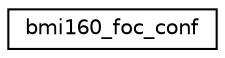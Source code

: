 digraph "Graphical Class Hierarchy"
{
  edge [fontname="Helvetica",fontsize="10",labelfontname="Helvetica",labelfontsize="10"];
  node [fontname="Helvetica",fontsize="10",shape=record];
  rankdir="LR";
  Node1 [label="bmi160_foc_conf",height=0.2,width=0.4,color="black", fillcolor="white", style="filled",URL="$structbmi160__foc__conf.html",tooltip="bmi160 FOC configuration structure "];
}
